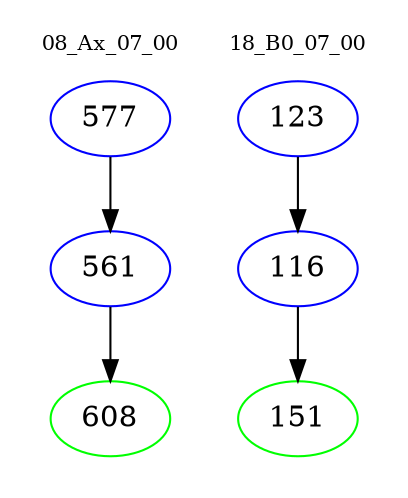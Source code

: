 digraph{
subgraph cluster_0 {
color = white
label = "08_Ax_07_00";
fontsize=10;
T0_577 [label="577", color="blue"]
T0_577 -> T0_561 [color="black"]
T0_561 [label="561", color="blue"]
T0_561 -> T0_608 [color="black"]
T0_608 [label="608", color="green"]
}
subgraph cluster_1 {
color = white
label = "18_B0_07_00";
fontsize=10;
T1_123 [label="123", color="blue"]
T1_123 -> T1_116 [color="black"]
T1_116 [label="116", color="blue"]
T1_116 -> T1_151 [color="black"]
T1_151 [label="151", color="green"]
}
}
